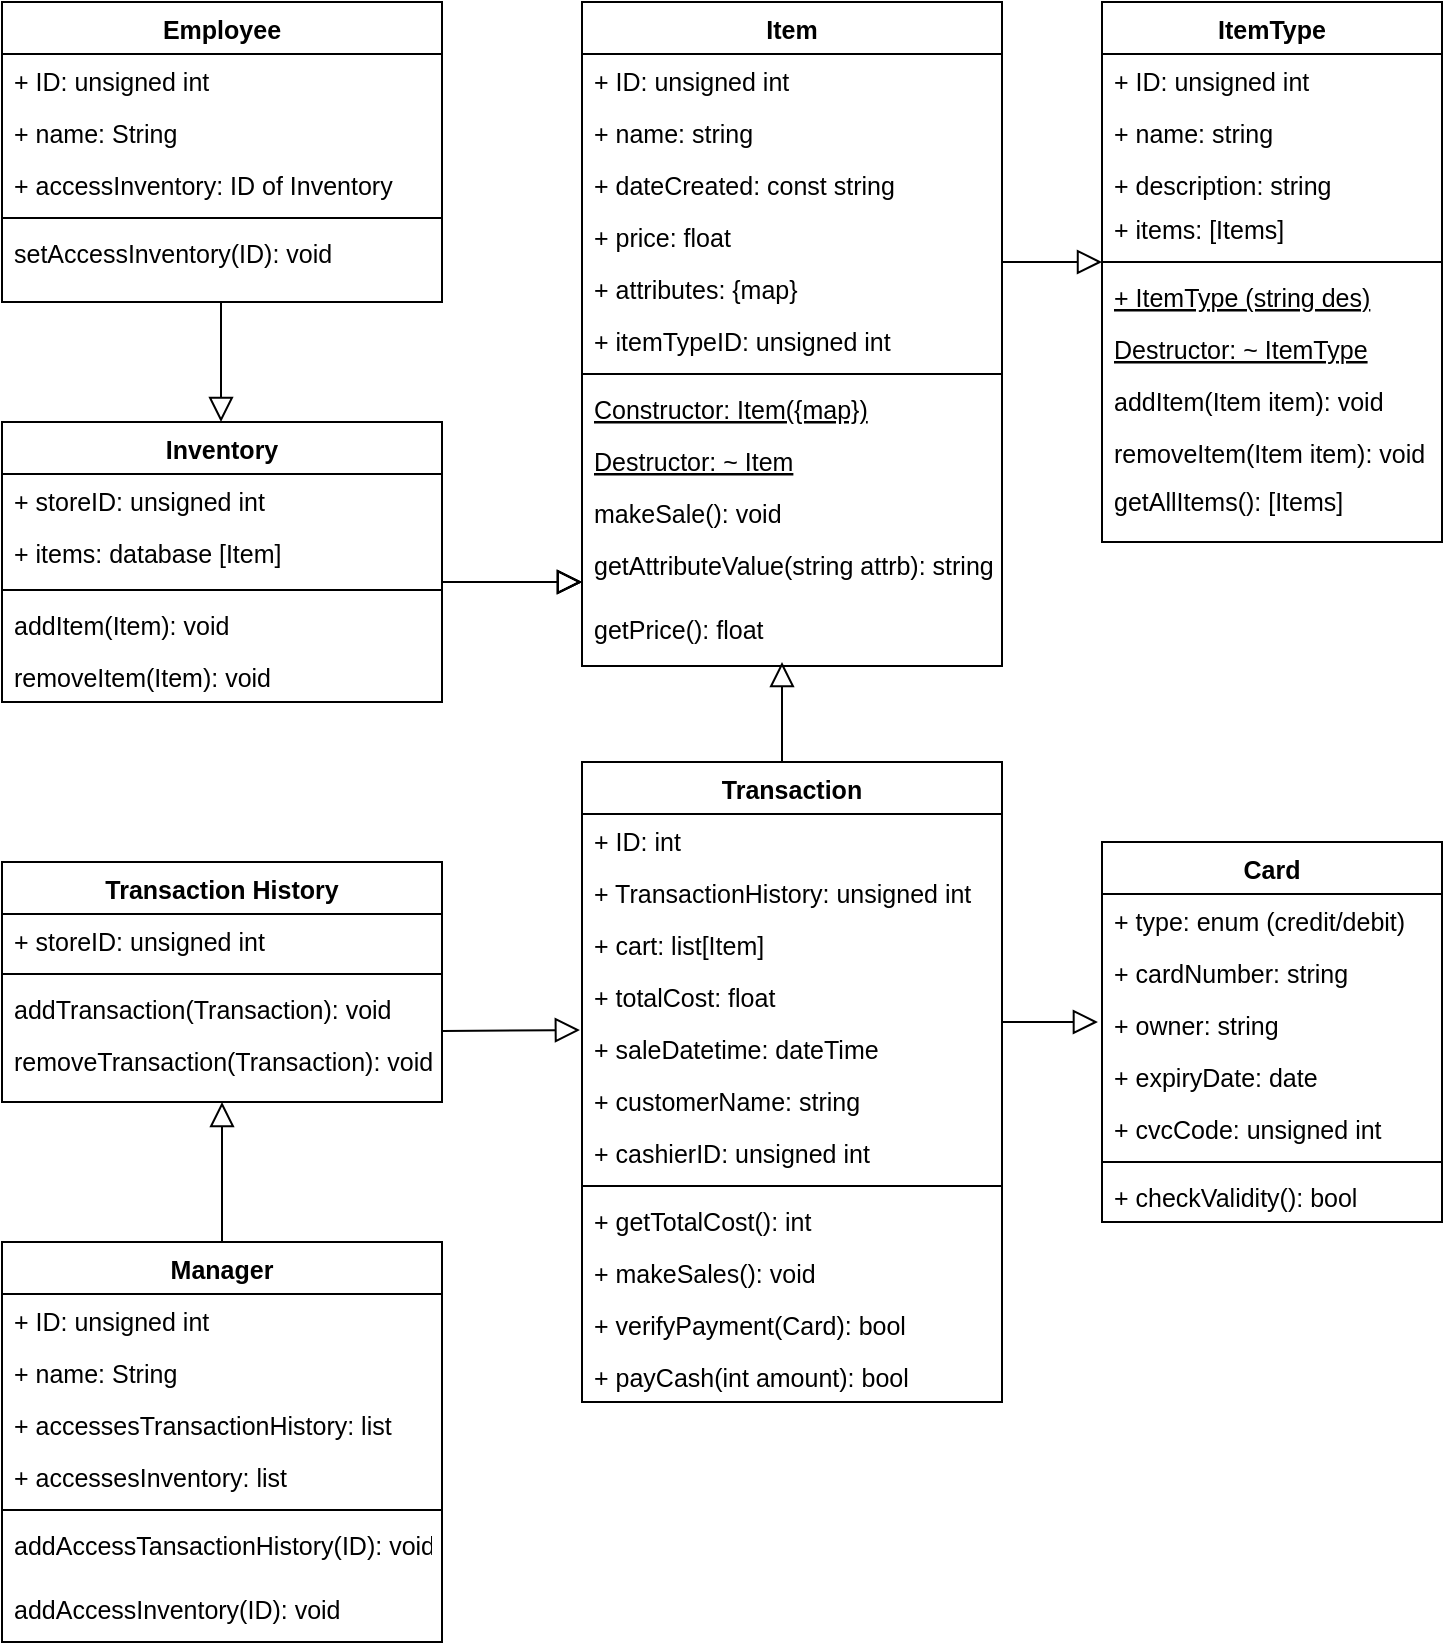 <mxfile version="24.0.2" type="device">
  <diagram id="C5RBs43oDa-KdzZeNtuy" name="Page-1">
    <mxGraphModel dx="1434" dy="853" grid="1" gridSize="10" guides="1" tooltips="1" connect="1" arrows="1" fold="1" page="1" pageScale="1" pageWidth="827" pageHeight="1169" math="0" shadow="0">
      <root>
        <mxCell id="WIyWlLk6GJQsqaUBKTNV-0" />
        <mxCell id="WIyWlLk6GJQsqaUBKTNV-1" parent="WIyWlLk6GJQsqaUBKTNV-0" />
        <mxCell id="zkfFHV4jXpPFQw0GAbJ--0" value="Item" style="swimlane;fontStyle=1;align=center;verticalAlign=top;childLayout=stackLayout;horizontal=1;startSize=26;horizontalStack=0;resizeParent=1;resizeLast=0;collapsible=1;marginBottom=0;rounded=0;shadow=0;strokeWidth=1;fontSize=12.5;" parent="WIyWlLk6GJQsqaUBKTNV-1" vertex="1">
          <mxGeometry x="380" y="110" width="210" height="332" as="geometry">
            <mxRectangle x="220" y="120" width="200" height="26" as="alternateBounds" />
          </mxGeometry>
        </mxCell>
        <mxCell id="zkfFHV4jXpPFQw0GAbJ--1" value="+ ID: unsigned int" style="text;align=left;verticalAlign=top;spacingLeft=4;spacingRight=4;overflow=hidden;rotatable=0;points=[[0,0.5],[1,0.5]];portConstraint=eastwest;fontSize=12.5;" parent="zkfFHV4jXpPFQw0GAbJ--0" vertex="1">
          <mxGeometry y="26" width="210" height="26" as="geometry" />
        </mxCell>
        <mxCell id="zkfFHV4jXpPFQw0GAbJ--2" value="+ name: string" style="text;align=left;verticalAlign=top;spacingLeft=4;spacingRight=4;overflow=hidden;rotatable=0;points=[[0,0.5],[1,0.5]];portConstraint=eastwest;rounded=0;shadow=0;html=0;fontSize=12.5;" parent="zkfFHV4jXpPFQw0GAbJ--0" vertex="1">
          <mxGeometry y="52" width="210" height="26" as="geometry" />
        </mxCell>
        <mxCell id="ZkExqybnJf0iloPQZJQv-6" value="+ dateCreated: const string" style="text;align=left;verticalAlign=top;spacingLeft=4;spacingRight=4;overflow=hidden;rotatable=0;points=[[0,0.5],[1,0.5]];portConstraint=eastwest;rounded=0;shadow=0;html=0;fontSize=12.5;" parent="zkfFHV4jXpPFQw0GAbJ--0" vertex="1">
          <mxGeometry y="78" width="210" height="26" as="geometry" />
        </mxCell>
        <mxCell id="zkfFHV4jXpPFQw0GAbJ--3" value="+ price: float" style="text;align=left;verticalAlign=top;spacingLeft=4;spacingRight=4;overflow=hidden;rotatable=0;points=[[0,0.5],[1,0.5]];portConstraint=eastwest;rounded=0;shadow=0;html=0;fontSize=12.5;" parent="zkfFHV4jXpPFQw0GAbJ--0" vertex="1">
          <mxGeometry y="104" width="210" height="26" as="geometry" />
        </mxCell>
        <mxCell id="ZkExqybnJf0iloPQZJQv-1" value="+ attributes: {map} " style="text;align=left;verticalAlign=top;spacingLeft=4;spacingRight=4;overflow=hidden;rotatable=0;points=[[0,0.5],[1,0.5]];portConstraint=eastwest;rounded=0;shadow=0;html=0;fontSize=12.5;" parent="zkfFHV4jXpPFQw0GAbJ--0" vertex="1">
          <mxGeometry y="130" width="210" height="26" as="geometry" />
        </mxCell>
        <mxCell id="ZkExqybnJf0iloPQZJQv-3" value="+ itemTypeID: unsigned int" style="text;align=left;verticalAlign=top;spacingLeft=4;spacingRight=4;overflow=hidden;rotatable=0;points=[[0,0.5],[1,0.5]];portConstraint=eastwest;rounded=0;shadow=0;html=0;fontSize=12.5;" parent="zkfFHV4jXpPFQw0GAbJ--0" vertex="1">
          <mxGeometry y="156" width="210" height="26" as="geometry" />
        </mxCell>
        <mxCell id="zkfFHV4jXpPFQw0GAbJ--4" value="" style="line;html=1;strokeWidth=1;align=left;verticalAlign=middle;spacingTop=-1;spacingLeft=3;spacingRight=3;rotatable=0;labelPosition=right;points=[];portConstraint=eastwest;fontSize=12.5;" parent="zkfFHV4jXpPFQw0GAbJ--0" vertex="1">
          <mxGeometry y="182" width="210" height="8" as="geometry" />
        </mxCell>
        <mxCell id="ZfDPLFdREgljPD8d1168-0" value="Constructor: Item({map})" style="text;align=left;verticalAlign=top;spacingLeft=4;spacingRight=4;overflow=hidden;rotatable=0;points=[[0,0.5],[1,0.5]];portConstraint=eastwest;fontStyle=4;fontSize=12.5;" parent="zkfFHV4jXpPFQw0GAbJ--0" vertex="1">
          <mxGeometry y="190" width="210" height="26" as="geometry" />
        </mxCell>
        <mxCell id="ZkExqybnJf0iloPQZJQv-7" value="Destructor: ~ Item" style="text;align=left;verticalAlign=top;spacingLeft=4;spacingRight=4;overflow=hidden;rotatable=0;points=[[0,0.5],[1,0.5]];portConstraint=eastwest;fontStyle=4;fontSize=12.5;" parent="zkfFHV4jXpPFQw0GAbJ--0" vertex="1">
          <mxGeometry y="216" width="210" height="26" as="geometry" />
        </mxCell>
        <mxCell id="zkfFHV4jXpPFQw0GAbJ--5" value="makeSale(): void" style="text;align=left;verticalAlign=top;spacingLeft=4;spacingRight=4;overflow=hidden;rotatable=0;points=[[0,0.5],[1,0.5]];portConstraint=eastwest;fontSize=12.5;" parent="zkfFHV4jXpPFQw0GAbJ--0" vertex="1">
          <mxGeometry y="242" width="210" height="26" as="geometry" />
        </mxCell>
        <mxCell id="ZkExqybnJf0iloPQZJQv-21" value="getAttributeValue(string attrb): string" style="text;align=left;verticalAlign=top;spacingLeft=4;spacingRight=4;overflow=hidden;rotatable=0;points=[[0,0.5],[1,0.5]];portConstraint=eastwest;fontSize=12.5;" parent="zkfFHV4jXpPFQw0GAbJ--0" vertex="1">
          <mxGeometry y="268" width="210" height="32" as="geometry" />
        </mxCell>
        <mxCell id="GgMF31wn6XrFAmJeoirr-2" value="getPrice(): float" style="text;align=left;verticalAlign=top;spacingLeft=4;spacingRight=4;overflow=hidden;rotatable=0;points=[[0,0.5],[1,0.5]];portConstraint=eastwest;fontSize=12.5;" parent="zkfFHV4jXpPFQw0GAbJ--0" vertex="1">
          <mxGeometry y="300" width="210" height="20" as="geometry" />
        </mxCell>
        <mxCell id="zkfFHV4jXpPFQw0GAbJ--6" value="Transaction" style="swimlane;fontStyle=1;align=center;verticalAlign=top;childLayout=stackLayout;horizontal=1;startSize=26;horizontalStack=0;resizeParent=1;resizeLast=0;collapsible=1;marginBottom=0;rounded=0;shadow=0;strokeWidth=1;fontSize=12.5;" parent="WIyWlLk6GJQsqaUBKTNV-1" vertex="1">
          <mxGeometry x="380" y="490" width="210" height="320" as="geometry">
            <mxRectangle x="130" y="380" width="160" height="26" as="alternateBounds" />
          </mxGeometry>
        </mxCell>
        <mxCell id="zkfFHV4jXpPFQw0GAbJ--7" value="+ ID: int" style="text;align=left;verticalAlign=top;spacingLeft=4;spacingRight=4;overflow=hidden;rotatable=0;points=[[0,0.5],[1,0.5]];portConstraint=eastwest;fontSize=12.5;" parent="zkfFHV4jXpPFQw0GAbJ--6" vertex="1">
          <mxGeometry y="26" width="210" height="26" as="geometry" />
        </mxCell>
        <mxCell id="ZfDPLFdREgljPD8d1168-35" value="+ TransactionHistory: unsigned int" style="text;align=left;verticalAlign=top;spacingLeft=4;spacingRight=4;overflow=hidden;rotatable=0;points=[[0,0.5],[1,0.5]];portConstraint=eastwest;fontSize=12.5;" parent="zkfFHV4jXpPFQw0GAbJ--6" vertex="1">
          <mxGeometry y="52" width="210" height="26" as="geometry" />
        </mxCell>
        <mxCell id="WCIkkR9nL9VFdnlaLpv0-3" value="+ cart: list[Item]" style="text;align=left;verticalAlign=top;spacingLeft=4;spacingRight=4;overflow=hidden;rotatable=0;points=[[0,0.5],[1,0.5]];portConstraint=eastwest;fontSize=12.5;" parent="zkfFHV4jXpPFQw0GAbJ--6" vertex="1">
          <mxGeometry y="78" width="210" height="26" as="geometry" />
        </mxCell>
        <mxCell id="zkfFHV4jXpPFQw0GAbJ--8" value="+ totalCost: float" style="text;align=left;verticalAlign=top;spacingLeft=4;spacingRight=4;overflow=hidden;rotatable=0;points=[[0,0.5],[1,0.5]];portConstraint=eastwest;rounded=0;shadow=0;html=0;fontSize=12.5;" parent="zkfFHV4jXpPFQw0GAbJ--6" vertex="1">
          <mxGeometry y="104" width="210" height="26" as="geometry" />
        </mxCell>
        <mxCell id="WCIkkR9nL9VFdnlaLpv0-1" value="+ saleDatetime: dateTime&#xa;" style="text;align=left;verticalAlign=top;spacingLeft=4;spacingRight=4;overflow=hidden;rotatable=0;points=[[0,0.5],[1,0.5]];portConstraint=eastwest;rounded=0;shadow=0;html=0;fontSize=12.5;" parent="zkfFHV4jXpPFQw0GAbJ--6" vertex="1">
          <mxGeometry y="130" width="210" height="26" as="geometry" />
        </mxCell>
        <mxCell id="WCIkkR9nL9VFdnlaLpv0-4" value="+ customerName: string&#xa;" style="text;align=left;verticalAlign=top;spacingLeft=4;spacingRight=4;overflow=hidden;rotatable=0;points=[[0,0.5],[1,0.5]];portConstraint=eastwest;rounded=0;shadow=0;html=0;fontSize=12.5;" parent="zkfFHV4jXpPFQw0GAbJ--6" vertex="1">
          <mxGeometry y="156" width="210" height="26" as="geometry" />
        </mxCell>
        <mxCell id="WCIkkR9nL9VFdnlaLpv0-5" value="+ cashierID: unsigned int" style="text;align=left;verticalAlign=top;spacingLeft=4;spacingRight=4;overflow=hidden;rotatable=0;points=[[0,0.5],[1,0.5]];portConstraint=eastwest;rounded=0;shadow=0;html=0;fontSize=12.5;" parent="zkfFHV4jXpPFQw0GAbJ--6" vertex="1">
          <mxGeometry y="182" width="210" height="26" as="geometry" />
        </mxCell>
        <mxCell id="zkfFHV4jXpPFQw0GAbJ--9" value="" style="line;html=1;strokeWidth=1;align=left;verticalAlign=middle;spacingTop=-1;spacingLeft=3;spacingRight=3;rotatable=0;labelPosition=right;points=[];portConstraint=eastwest;fontSize=12.5;" parent="zkfFHV4jXpPFQw0GAbJ--6" vertex="1">
          <mxGeometry y="208" width="210" height="8" as="geometry" />
        </mxCell>
        <mxCell id="zkfFHV4jXpPFQw0GAbJ--10" value="+ getTotalCost(): int" style="text;align=left;verticalAlign=top;spacingLeft=4;spacingRight=4;overflow=hidden;rotatable=0;points=[[0,0.5],[1,0.5]];portConstraint=eastwest;fontStyle=0;fontSize=12.5;" parent="zkfFHV4jXpPFQw0GAbJ--6" vertex="1">
          <mxGeometry y="216" width="210" height="26" as="geometry" />
        </mxCell>
        <mxCell id="zkfFHV4jXpPFQw0GAbJ--11" value="+ makeSales(): void" style="text;align=left;verticalAlign=top;spacingLeft=4;spacingRight=4;overflow=hidden;rotatable=0;points=[[0,0.5],[1,0.5]];portConstraint=eastwest;fontSize=12.5;" parent="zkfFHV4jXpPFQw0GAbJ--6" vertex="1">
          <mxGeometry y="242" width="210" height="26" as="geometry" />
        </mxCell>
        <mxCell id="WCIkkR9nL9VFdnlaLpv0-6" value="+ verifyPayment(Card): bool" style="text;align=left;verticalAlign=top;spacingLeft=4;spacingRight=4;overflow=hidden;rotatable=0;points=[[0,0.5],[1,0.5]];portConstraint=eastwest;fontSize=12.5;" parent="zkfFHV4jXpPFQw0GAbJ--6" vertex="1">
          <mxGeometry y="268" width="210" height="26" as="geometry" />
        </mxCell>
        <mxCell id="WCIkkR9nL9VFdnlaLpv0-19" value="+ payCash(int amount): bool" style="text;align=left;verticalAlign=top;spacingLeft=4;spacingRight=4;overflow=hidden;rotatable=0;points=[[0,0.5],[1,0.5]];portConstraint=eastwest;fontSize=12.5;" parent="zkfFHV4jXpPFQw0GAbJ--6" vertex="1">
          <mxGeometry y="294" width="210" height="26" as="geometry" />
        </mxCell>
        <mxCell id="zkfFHV4jXpPFQw0GAbJ--17" value="ItemType" style="swimlane;fontStyle=1;align=center;verticalAlign=top;childLayout=stackLayout;horizontal=1;startSize=26;horizontalStack=0;resizeParent=1;resizeLast=0;collapsible=1;marginBottom=0;rounded=0;shadow=0;strokeWidth=1;fontSize=12.5;" parent="WIyWlLk6GJQsqaUBKTNV-1" vertex="1">
          <mxGeometry x="640" y="110" width="170" height="270" as="geometry">
            <mxRectangle x="508" y="120" width="212" height="26" as="alternateBounds" />
          </mxGeometry>
        </mxCell>
        <mxCell id="zkfFHV4jXpPFQw0GAbJ--18" value="+ ID: unsigned int" style="text;align=left;verticalAlign=top;spacingLeft=4;spacingRight=4;overflow=hidden;rotatable=0;points=[[0,0.5],[1,0.5]];portConstraint=eastwest;fontSize=12.5;" parent="zkfFHV4jXpPFQw0GAbJ--17" vertex="1">
          <mxGeometry y="26" width="170" height="26" as="geometry" />
        </mxCell>
        <mxCell id="ZkExqybnJf0iloPQZJQv-14" value="+ name: string" style="text;align=left;verticalAlign=top;spacingLeft=4;spacingRight=4;overflow=hidden;rotatable=0;points=[[0,0.5],[1,0.5]];portConstraint=eastwest;fontSize=12.5;" parent="zkfFHV4jXpPFQw0GAbJ--17" vertex="1">
          <mxGeometry y="52" width="170" height="26" as="geometry" />
        </mxCell>
        <mxCell id="zkfFHV4jXpPFQw0GAbJ--19" value="+ description: string" style="text;align=left;verticalAlign=top;spacingLeft=4;spacingRight=4;overflow=hidden;rotatable=0;points=[[0,0.5],[1,0.5]];portConstraint=eastwest;rounded=0;shadow=0;html=0;fontSize=12.5;" parent="zkfFHV4jXpPFQw0GAbJ--17" vertex="1">
          <mxGeometry y="78" width="170" height="22" as="geometry" />
        </mxCell>
        <mxCell id="ZkExqybnJf0iloPQZJQv-17" value="+ items: [Items]" style="text;align=left;verticalAlign=top;spacingLeft=4;spacingRight=4;overflow=hidden;rotatable=0;points=[[0,0.5],[1,0.5]];portConstraint=eastwest;fontSize=12.5;" parent="zkfFHV4jXpPFQw0GAbJ--17" vertex="1">
          <mxGeometry y="100" width="170" height="26" as="geometry" />
        </mxCell>
        <mxCell id="zkfFHV4jXpPFQw0GAbJ--23" value="" style="line;html=1;strokeWidth=1;align=left;verticalAlign=middle;spacingTop=-1;spacingLeft=3;spacingRight=3;rotatable=0;labelPosition=right;points=[];portConstraint=eastwest;fontSize=12.5;" parent="zkfFHV4jXpPFQw0GAbJ--17" vertex="1">
          <mxGeometry y="126" width="170" height="8" as="geometry" />
        </mxCell>
        <mxCell id="ZfDPLFdREgljPD8d1168-28" value="+ ItemType (string des)" style="text;align=left;verticalAlign=top;spacingLeft=4;spacingRight=4;overflow=hidden;rotatable=0;points=[[0,0.5],[1,0.5]];portConstraint=eastwest;fontStyle=4;fontSize=12.5;" parent="zkfFHV4jXpPFQw0GAbJ--17" vertex="1">
          <mxGeometry y="134" width="170" height="26" as="geometry" />
        </mxCell>
        <mxCell id="ZkExqybnJf0iloPQZJQv-19" value="Destructor: ~ ItemType" style="text;align=left;verticalAlign=top;spacingLeft=4;spacingRight=4;overflow=hidden;rotatable=0;points=[[0,0.5],[1,0.5]];portConstraint=eastwest;fontStyle=4;fontSize=12.5;" parent="zkfFHV4jXpPFQw0GAbJ--17" vertex="1">
          <mxGeometry y="160" width="170" height="26" as="geometry" />
        </mxCell>
        <mxCell id="zkfFHV4jXpPFQw0GAbJ--25" value="addItem(Item item): void" style="text;align=left;verticalAlign=top;spacingLeft=4;spacingRight=4;overflow=hidden;rotatable=0;points=[[0,0.5],[1,0.5]];portConstraint=eastwest;fontSize=12.5;" parent="zkfFHV4jXpPFQw0GAbJ--17" vertex="1">
          <mxGeometry y="186" width="170" height="26" as="geometry" />
        </mxCell>
        <mxCell id="ZkExqybnJf0iloPQZJQv-13" value="removeItem(Item item): void" style="text;align=left;verticalAlign=top;spacingLeft=4;spacingRight=4;overflow=hidden;rotatable=0;points=[[0,0.5],[1,0.5]];portConstraint=eastwest;fontSize=12.5;" parent="zkfFHV4jXpPFQw0GAbJ--17" vertex="1">
          <mxGeometry y="212" width="170" height="24" as="geometry" />
        </mxCell>
        <mxCell id="ZkExqybnJf0iloPQZJQv-18" value="getAllItems(): [Items]" style="text;align=left;verticalAlign=top;spacingLeft=4;spacingRight=4;overflow=hidden;rotatable=0;points=[[0,0.5],[1,0.5]];portConstraint=eastwest;fontSize=12.5;" parent="zkfFHV4jXpPFQw0GAbJ--17" vertex="1">
          <mxGeometry y="236" width="170" height="32" as="geometry" />
        </mxCell>
        <mxCell id="WCIkkR9nL9VFdnlaLpv0-20" value="" style="endArrow=block;endSize=10;endFill=0;shadow=0;strokeWidth=1;rounded=0;edgeStyle=elbowEdgeStyle;elbow=vertical;entryX=-0.012;entryY=0.131;entryDx=0;entryDy=0;entryPerimeter=0;fontSize=12.5;" parent="WIyWlLk6GJQsqaUBKTNV-1" edge="1">
          <mxGeometry width="160" relative="1" as="geometry">
            <mxPoint x="590" y="620" as="sourcePoint" />
            <mxPoint x="637.96" y="620.406" as="targetPoint" />
          </mxGeometry>
        </mxCell>
        <mxCell id="ZfDPLFdREgljPD8d1168-1" value="Inventory" style="swimlane;fontStyle=1;align=center;verticalAlign=top;childLayout=stackLayout;horizontal=1;startSize=26;horizontalStack=0;resizeParent=1;resizeLast=0;collapsible=1;marginBottom=0;rounded=0;shadow=0;strokeWidth=1;fontSize=12.5;" parent="WIyWlLk6GJQsqaUBKTNV-1" vertex="1">
          <mxGeometry x="90" y="320" width="220" height="140" as="geometry">
            <mxRectangle x="220" y="120" width="200" height="26" as="alternateBounds" />
          </mxGeometry>
        </mxCell>
        <mxCell id="ZfDPLFdREgljPD8d1168-2" value="+ storeID: unsigned int" style="text;align=left;verticalAlign=top;spacingLeft=4;spacingRight=4;overflow=hidden;rotatable=0;points=[[0,0.5],[1,0.5]];portConstraint=eastwest;fontSize=12.5;" parent="ZfDPLFdREgljPD8d1168-1" vertex="1">
          <mxGeometry y="26" width="220" height="26" as="geometry" />
        </mxCell>
        <mxCell id="ZfDPLFdREgljPD8d1168-7" value="+ items: database [Item] " style="text;align=left;verticalAlign=top;spacingLeft=4;spacingRight=4;overflow=hidden;rotatable=0;points=[[0,0.5],[1,0.5]];portConstraint=eastwest;rounded=0;shadow=0;html=0;fontSize=12.5;" parent="ZfDPLFdREgljPD8d1168-1" vertex="1">
          <mxGeometry y="52" width="220" height="28" as="geometry" />
        </mxCell>
        <mxCell id="ZfDPLFdREgljPD8d1168-8" value="" style="line;html=1;strokeWidth=1;align=left;verticalAlign=middle;spacingTop=-1;spacingLeft=3;spacingRight=3;rotatable=0;labelPosition=right;points=[];portConstraint=eastwest;fontSize=12.5;" parent="ZfDPLFdREgljPD8d1168-1" vertex="1">
          <mxGeometry y="80" width="220" height="8" as="geometry" />
        </mxCell>
        <mxCell id="ZfDPLFdREgljPD8d1168-9" value="addItem(Item): void" style="text;align=left;verticalAlign=top;spacingLeft=4;spacingRight=4;overflow=hidden;rotatable=0;points=[[0,0.5],[1,0.5]];portConstraint=eastwest;fontStyle=0;fontSize=12.5;" parent="ZfDPLFdREgljPD8d1168-1" vertex="1">
          <mxGeometry y="88" width="220" height="26" as="geometry" />
        </mxCell>
        <mxCell id="ZfDPLFdREgljPD8d1168-10" value="removeItem(Item): void" style="text;align=left;verticalAlign=top;spacingLeft=4;spacingRight=4;overflow=hidden;rotatable=0;points=[[0,0.5],[1,0.5]];portConstraint=eastwest;fontStyle=0;fontSize=12.5;" parent="ZfDPLFdREgljPD8d1168-1" vertex="1">
          <mxGeometry y="114" width="220" height="26" as="geometry" />
        </mxCell>
        <mxCell id="ZfDPLFdREgljPD8d1168-16" value="" style="endArrow=block;endSize=10;endFill=0;shadow=0;strokeWidth=1;rounded=0;edgeStyle=elbowEdgeStyle;elbow=vertical;fontSize=12.5;" parent="WIyWlLk6GJQsqaUBKTNV-1" edge="1">
          <mxGeometry width="160" relative="1" as="geometry">
            <mxPoint x="310" y="400" as="sourcePoint" />
            <mxPoint x="380" y="400" as="targetPoint" />
          </mxGeometry>
        </mxCell>
        <mxCell id="ZfDPLFdREgljPD8d1168-29" value="Transaction History" style="swimlane;fontStyle=1;align=center;verticalAlign=top;childLayout=stackLayout;horizontal=1;startSize=26;horizontalStack=0;resizeParent=1;resizeLast=0;collapsible=1;marginBottom=0;rounded=0;shadow=0;strokeWidth=1;fontSize=12.5;" parent="WIyWlLk6GJQsqaUBKTNV-1" vertex="1">
          <mxGeometry x="90" y="540" width="220" height="120" as="geometry">
            <mxRectangle x="110" y="585" width="280" height="26" as="alternateBounds" />
          </mxGeometry>
        </mxCell>
        <mxCell id="ZfDPLFdREgljPD8d1168-30" value="+ storeID: unsigned int" style="text;align=left;verticalAlign=top;spacingLeft=4;spacingRight=4;overflow=hidden;rotatable=0;points=[[0,0.5],[1,0.5]];portConstraint=eastwest;fontSize=12.5;" parent="ZfDPLFdREgljPD8d1168-29" vertex="1">
          <mxGeometry y="26" width="220" height="26" as="geometry" />
        </mxCell>
        <mxCell id="ZfDPLFdREgljPD8d1168-32" value="" style="line;html=1;strokeWidth=1;align=left;verticalAlign=middle;spacingTop=-1;spacingLeft=3;spacingRight=3;rotatable=0;labelPosition=right;points=[];portConstraint=eastwest;fontSize=12.5;" parent="ZfDPLFdREgljPD8d1168-29" vertex="1">
          <mxGeometry y="52" width="220" height="8" as="geometry" />
        </mxCell>
        <mxCell id="ZfDPLFdREgljPD8d1168-34" value="addTransaction(Transaction): void" style="text;align=left;verticalAlign=top;spacingLeft=4;spacingRight=4;overflow=hidden;rotatable=0;points=[[0,0.5],[1,0.5]];portConstraint=eastwest;fontStyle=0;fontSize=12.5;" parent="ZfDPLFdREgljPD8d1168-29" vertex="1">
          <mxGeometry y="60" width="220" height="26" as="geometry" />
        </mxCell>
        <mxCell id="ZfDPLFdREgljPD8d1168-39" value="removeTransaction(Transaction): void" style="text;align=left;verticalAlign=top;spacingLeft=4;spacingRight=4;overflow=hidden;rotatable=0;points=[[0,0.5],[1,0.5]];portConstraint=eastwest;fontStyle=0;fontSize=12.5;" parent="ZfDPLFdREgljPD8d1168-29" vertex="1">
          <mxGeometry y="86" width="220" height="26" as="geometry" />
        </mxCell>
        <mxCell id="ZfDPLFdREgljPD8d1168-37" value="" style="endArrow=block;endSize=10;endFill=0;shadow=0;strokeWidth=1;rounded=0;edgeStyle=elbowEdgeStyle;elbow=vertical;entryX=-0.005;entryY=0.141;entryDx=0;entryDy=0;entryPerimeter=0;fontSize=12.5;" parent="WIyWlLk6GJQsqaUBKTNV-1" target="WCIkkR9nL9VFdnlaLpv0-1" edge="1">
          <mxGeometry width="160" relative="1" as="geometry">
            <mxPoint x="310" y="624.5" as="sourcePoint" />
            <mxPoint x="390" y="625" as="targetPoint" />
          </mxGeometry>
        </mxCell>
        <mxCell id="ZfDPLFdREgljPD8d1168-40" value="Manager" style="swimlane;fontStyle=1;align=center;verticalAlign=top;childLayout=stackLayout;horizontal=1;startSize=26;horizontalStack=0;resizeParent=1;resizeLast=0;collapsible=1;marginBottom=0;rounded=0;shadow=0;strokeWidth=1;fontSize=12.5;" parent="WIyWlLk6GJQsqaUBKTNV-1" vertex="1">
          <mxGeometry x="90" y="730" width="220" height="200" as="geometry">
            <mxRectangle x="110" y="585" width="280" height="26" as="alternateBounds" />
          </mxGeometry>
        </mxCell>
        <mxCell id="ZfDPLFdREgljPD8d1168-41" value="+ ID: unsigned int" style="text;align=left;verticalAlign=top;spacingLeft=4;spacingRight=4;overflow=hidden;rotatable=0;points=[[0,0.5],[1,0.5]];portConstraint=eastwest;fontSize=12.5;" parent="ZfDPLFdREgljPD8d1168-40" vertex="1">
          <mxGeometry y="26" width="220" height="26" as="geometry" />
        </mxCell>
        <mxCell id="ZfDPLFdREgljPD8d1168-45" value="+ name: String" style="text;align=left;verticalAlign=top;spacingLeft=4;spacingRight=4;overflow=hidden;rotatable=0;points=[[0,0.5],[1,0.5]];portConstraint=eastwest;fontSize=12.5;" parent="ZfDPLFdREgljPD8d1168-40" vertex="1">
          <mxGeometry y="52" width="220" height="26" as="geometry" />
        </mxCell>
        <mxCell id="ZfDPLFdREgljPD8d1168-46" value="+ accessesTransactionHistory: list" style="text;align=left;verticalAlign=top;spacingLeft=4;spacingRight=4;overflow=hidden;rotatable=0;points=[[0,0.5],[1,0.5]];portConstraint=eastwest;fontSize=12.5;" parent="ZfDPLFdREgljPD8d1168-40" vertex="1">
          <mxGeometry y="78" width="220" height="26" as="geometry" />
        </mxCell>
        <mxCell id="ZfDPLFdREgljPD8d1168-56" value="+ accessesInventory: list" style="text;align=left;verticalAlign=top;spacingLeft=4;spacingRight=4;overflow=hidden;rotatable=0;points=[[0,0.5],[1,0.5]];portConstraint=eastwest;fontSize=12.5;" parent="ZfDPLFdREgljPD8d1168-40" vertex="1">
          <mxGeometry y="104" width="220" height="26" as="geometry" />
        </mxCell>
        <mxCell id="ZfDPLFdREgljPD8d1168-42" value="" style="line;html=1;strokeWidth=1;align=left;verticalAlign=middle;spacingTop=-1;spacingLeft=3;spacingRight=3;rotatable=0;labelPosition=right;points=[];portConstraint=eastwest;fontSize=12.5;" parent="ZfDPLFdREgljPD8d1168-40" vertex="1">
          <mxGeometry y="130" width="220" height="8" as="geometry" />
        </mxCell>
        <mxCell id="ZfDPLFdREgljPD8d1168-43" value="addAccessTansactionHistory(ID): void" style="text;align=left;verticalAlign=top;spacingLeft=4;spacingRight=4;overflow=hidden;rotatable=0;points=[[0,0.5],[1,0.5]];portConstraint=eastwest;fontStyle=0;fontSize=12.5;" parent="ZfDPLFdREgljPD8d1168-40" vertex="1">
          <mxGeometry y="138" width="220" height="32" as="geometry" />
        </mxCell>
        <mxCell id="ZfDPLFdREgljPD8d1168-57" value="addAccessInventory(ID): void" style="text;align=left;verticalAlign=top;spacingLeft=4;spacingRight=4;overflow=hidden;rotatable=0;points=[[0,0.5],[1,0.5]];portConstraint=eastwest;fontStyle=0;fontSize=12.5;" parent="ZfDPLFdREgljPD8d1168-40" vertex="1">
          <mxGeometry y="170" width="220" height="30" as="geometry" />
        </mxCell>
        <mxCell id="ZfDPLFdREgljPD8d1168-47" value="" style="endArrow=block;endSize=10;endFill=0;shadow=0;strokeWidth=1;rounded=0;edgeStyle=elbowEdgeStyle;elbow=vertical;exitX=0.5;exitY=0;exitDx=0;exitDy=0;fontSize=12.5;" parent="WIyWlLk6GJQsqaUBKTNV-1" source="ZfDPLFdREgljPD8d1168-40" edge="1">
          <mxGeometry width="160" relative="1" as="geometry">
            <mxPoint x="199.5" y="742.5" as="sourcePoint" />
            <mxPoint x="200" y="660" as="targetPoint" />
          </mxGeometry>
        </mxCell>
        <mxCell id="ZfDPLFdREgljPD8d1168-48" value="Employee" style="swimlane;fontStyle=1;align=center;verticalAlign=top;childLayout=stackLayout;horizontal=1;startSize=26;horizontalStack=0;resizeParent=1;resizeLast=0;collapsible=1;marginBottom=0;rounded=0;shadow=0;strokeWidth=1;fontSize=12.5;" parent="WIyWlLk6GJQsqaUBKTNV-1" vertex="1">
          <mxGeometry x="90" y="110" width="220" height="150" as="geometry">
            <mxRectangle x="110" y="585" width="280" height="26" as="alternateBounds" />
          </mxGeometry>
        </mxCell>
        <mxCell id="ZfDPLFdREgljPD8d1168-49" value="+ ID: unsigned int" style="text;align=left;verticalAlign=top;spacingLeft=4;spacingRight=4;overflow=hidden;rotatable=0;points=[[0,0.5],[1,0.5]];portConstraint=eastwest;fontSize=12.5;" parent="ZfDPLFdREgljPD8d1168-48" vertex="1">
          <mxGeometry y="26" width="220" height="26" as="geometry" />
        </mxCell>
        <mxCell id="ZfDPLFdREgljPD8d1168-50" value="+ name: String" style="text;align=left;verticalAlign=top;spacingLeft=4;spacingRight=4;overflow=hidden;rotatable=0;points=[[0,0.5],[1,0.5]];portConstraint=eastwest;fontSize=12.5;" parent="ZfDPLFdREgljPD8d1168-48" vertex="1">
          <mxGeometry y="52" width="220" height="26" as="geometry" />
        </mxCell>
        <mxCell id="ZfDPLFdREgljPD8d1168-51" value="+ accessInventory: ID of Inventory" style="text;align=left;verticalAlign=top;spacingLeft=4;spacingRight=4;overflow=hidden;rotatable=0;points=[[0,0.5],[1,0.5]];portConstraint=eastwest;fontSize=12.5;" parent="ZfDPLFdREgljPD8d1168-48" vertex="1">
          <mxGeometry y="78" width="220" height="26" as="geometry" />
        </mxCell>
        <mxCell id="ZfDPLFdREgljPD8d1168-52" value="" style="line;html=1;strokeWidth=1;align=left;verticalAlign=middle;spacingTop=-1;spacingLeft=3;spacingRight=3;rotatable=0;labelPosition=right;points=[];portConstraint=eastwest;fontSize=12.5;" parent="ZfDPLFdREgljPD8d1168-48" vertex="1">
          <mxGeometry y="104" width="220" height="8" as="geometry" />
        </mxCell>
        <mxCell id="ZfDPLFdREgljPD8d1168-53" value="setAccessInventory(ID): void" style="text;align=left;verticalAlign=top;spacingLeft=4;spacingRight=4;overflow=hidden;rotatable=0;points=[[0,0.5],[1,0.5]];portConstraint=eastwest;fontStyle=0;fontSize=12.5;" parent="ZfDPLFdREgljPD8d1168-48" vertex="1">
          <mxGeometry y="112" width="220" height="38" as="geometry" />
        </mxCell>
        <mxCell id="ZfDPLFdREgljPD8d1168-55" value="" style="endArrow=block;endSize=10;endFill=0;shadow=0;strokeWidth=1;rounded=0;edgeStyle=elbowEdgeStyle;elbow=vertical;exitX=0.5;exitY=0;exitDx=0;exitDy=0;fontSize=12.5;" parent="WIyWlLk6GJQsqaUBKTNV-1" edge="1">
          <mxGeometry width="160" relative="1" as="geometry">
            <mxPoint x="199.5" y="260" as="sourcePoint" />
            <mxPoint x="199.5" y="320" as="targetPoint" />
          </mxGeometry>
        </mxCell>
        <mxCell id="ZfDPLFdREgljPD8d1168-58" value="" style="endArrow=block;endSize=10;endFill=0;shadow=0;strokeWidth=1;rounded=0;edgeStyle=elbowEdgeStyle;elbow=vertical;fontSize=12.5;" parent="WIyWlLk6GJQsqaUBKTNV-1" edge="1">
          <mxGeometry width="160" relative="1" as="geometry">
            <mxPoint x="480" y="490" as="sourcePoint" />
            <mxPoint x="480" y="440" as="targetPoint" />
          </mxGeometry>
        </mxCell>
        <mxCell id="GgMF31wn6XrFAmJeoirr-1" value="" style="endArrow=block;endSize=10;endFill=0;shadow=0;strokeWidth=1;rounded=0;edgeStyle=elbowEdgeStyle;elbow=vertical;fontSize=12.5;" parent="WIyWlLk6GJQsqaUBKTNV-1" edge="1">
          <mxGeometry width="160" relative="1" as="geometry">
            <mxPoint x="590" y="240" as="sourcePoint" />
            <mxPoint x="640" y="240" as="targetPoint" />
          </mxGeometry>
        </mxCell>
        <mxCell id="GgMF31wn6XrFAmJeoirr-40" value="Card" style="swimlane;fontStyle=1;align=center;verticalAlign=top;childLayout=stackLayout;horizontal=1;startSize=26;horizontalStack=0;resizeParent=1;resizeLast=0;collapsible=1;marginBottom=0;rounded=0;shadow=0;strokeWidth=1;fontSize=12.5;" parent="WIyWlLk6GJQsqaUBKTNV-1" vertex="1">
          <mxGeometry x="640" y="530" width="170" height="190" as="geometry">
            <mxRectangle x="130" y="380" width="160" height="26" as="alternateBounds" />
          </mxGeometry>
        </mxCell>
        <mxCell id="GgMF31wn6XrFAmJeoirr-41" value="+ type: enum (credit/debit)" style="text;align=left;verticalAlign=top;spacingLeft=4;spacingRight=4;overflow=hidden;rotatable=0;points=[[0,0.5],[1,0.5]];portConstraint=eastwest;fontSize=12.5;" parent="GgMF31wn6XrFAmJeoirr-40" vertex="1">
          <mxGeometry y="26" width="170" height="26" as="geometry" />
        </mxCell>
        <mxCell id="GgMF31wn6XrFAmJeoirr-42" value="+ cardNumber: string" style="text;align=left;verticalAlign=top;spacingLeft=4;spacingRight=4;overflow=hidden;rotatable=0;points=[[0,0.5],[1,0.5]];portConstraint=eastwest;fontSize=12.5;" parent="GgMF31wn6XrFAmJeoirr-40" vertex="1">
          <mxGeometry y="52" width="170" height="26" as="geometry" />
        </mxCell>
        <mxCell id="GgMF31wn6XrFAmJeoirr-43" value="+ owner: string" style="text;align=left;verticalAlign=top;spacingLeft=4;spacingRight=4;overflow=hidden;rotatable=0;points=[[0,0.5],[1,0.5]];portConstraint=eastwest;fontSize=12.5;" parent="GgMF31wn6XrFAmJeoirr-40" vertex="1">
          <mxGeometry y="78" width="170" height="26" as="geometry" />
        </mxCell>
        <mxCell id="GgMF31wn6XrFAmJeoirr-44" value="+ expiryDate: date" style="text;align=left;verticalAlign=top;spacingLeft=4;spacingRight=4;overflow=hidden;rotatable=0;points=[[0,0.5],[1,0.5]];portConstraint=eastwest;rounded=0;shadow=0;html=0;fontSize=12.5;" parent="GgMF31wn6XrFAmJeoirr-40" vertex="1">
          <mxGeometry y="104" width="170" height="26" as="geometry" />
        </mxCell>
        <mxCell id="GgMF31wn6XrFAmJeoirr-45" value="+ cvcCode: unsigned int" style="text;align=left;verticalAlign=top;spacingLeft=4;spacingRight=4;overflow=hidden;rotatable=0;points=[[0,0.5],[1,0.5]];portConstraint=eastwest;rounded=0;shadow=0;html=0;fontSize=12.5;" parent="GgMF31wn6XrFAmJeoirr-40" vertex="1">
          <mxGeometry y="130" width="170" height="26" as="geometry" />
        </mxCell>
        <mxCell id="GgMF31wn6XrFAmJeoirr-46" value="&#xa;" style="text;align=left;verticalAlign=top;spacingLeft=4;spacingRight=4;overflow=hidden;rotatable=0;points=[[0,0.5],[1,0.5]];portConstraint=eastwest;rounded=0;shadow=0;html=0;fontSize=12.5;" parent="GgMF31wn6XrFAmJeoirr-40" vertex="1">
          <mxGeometry y="156" width="170" as="geometry" />
        </mxCell>
        <mxCell id="GgMF31wn6XrFAmJeoirr-47" value="" style="line;html=1;strokeWidth=1;align=left;verticalAlign=middle;spacingTop=-1;spacingLeft=3;spacingRight=3;rotatable=0;labelPosition=right;points=[];portConstraint=eastwest;fontSize=12.5;" parent="GgMF31wn6XrFAmJeoirr-40" vertex="1">
          <mxGeometry y="156" width="170" height="8" as="geometry" />
        </mxCell>
        <mxCell id="GgMF31wn6XrFAmJeoirr-48" value="+ checkValidity(): bool" style="text;align=left;verticalAlign=top;spacingLeft=4;spacingRight=4;overflow=hidden;rotatable=0;points=[[0,0.5],[1,0.5]];portConstraint=eastwest;fontStyle=0;fontSize=12.5;" parent="GgMF31wn6XrFAmJeoirr-40" vertex="1">
          <mxGeometry y="164" width="170" height="26" as="geometry" />
        </mxCell>
        <mxCell id="GgMF31wn6XrFAmJeoirr-56" value="" style="endArrow=block;endSize=10;endFill=0;shadow=0;strokeWidth=1;rounded=0;edgeStyle=elbowEdgeStyle;elbow=vertical;fontSize=12.5;" parent="WIyWlLk6GJQsqaUBKTNV-1" edge="1">
          <mxGeometry width="160" relative="1" as="geometry">
            <mxPoint x="310" y="400" as="sourcePoint" />
            <mxPoint x="380" y="400" as="targetPoint" />
          </mxGeometry>
        </mxCell>
        <mxCell id="GgMF31wn6XrFAmJeoirr-133" value="" style="endArrow=block;endSize=10;endFill=0;shadow=0;strokeWidth=1;rounded=0;edgeStyle=elbowEdgeStyle;elbow=vertical;fontSize=12.5;" parent="WIyWlLk6GJQsqaUBKTNV-1" edge="1">
          <mxGeometry width="160" relative="1" as="geometry">
            <mxPoint x="310" y="400" as="sourcePoint" />
            <mxPoint x="380" y="400" as="targetPoint" />
          </mxGeometry>
        </mxCell>
      </root>
    </mxGraphModel>
  </diagram>
</mxfile>
